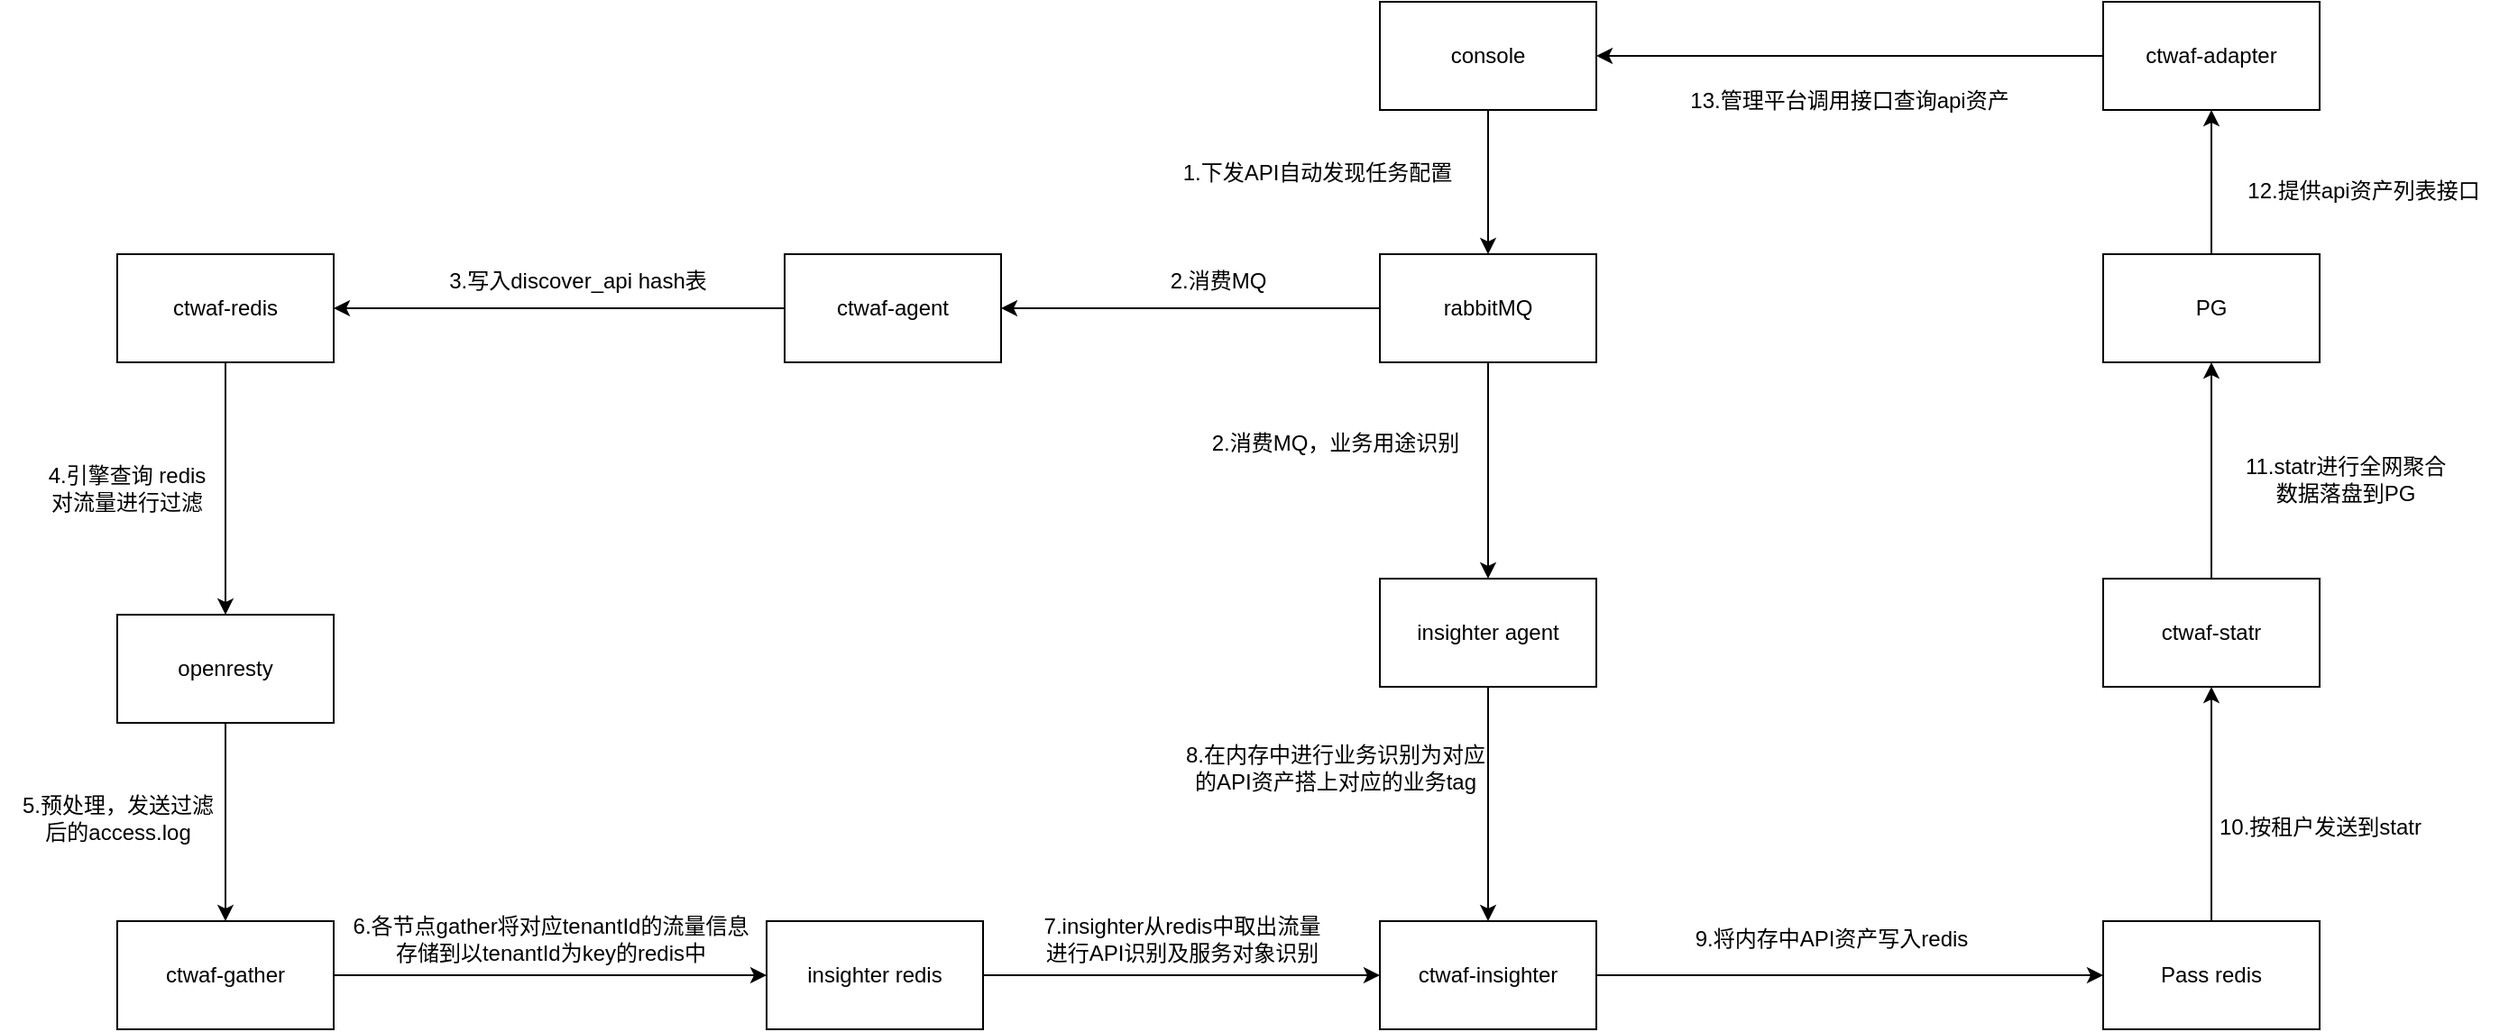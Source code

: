 <mxfile version="24.8.6">
  <diagram name="第 1 页" id="9oLcChZLBmCLIfF3ptJM">
    <mxGraphModel dx="1750" dy="928" grid="1" gridSize="10" guides="1" tooltips="1" connect="1" arrows="1" fold="1" page="1" pageScale="1" pageWidth="1920" pageHeight="1200" math="0" shadow="0">
      <root>
        <mxCell id="0" />
        <mxCell id="1" parent="0" />
        <mxCell id="ly4h5jfgBfxPe-2GgAdj-17" style="edgeStyle=orthogonalEdgeStyle;rounded=0;orthogonalLoop=1;jettySize=auto;html=1;exitX=0.5;exitY=1;exitDx=0;exitDy=0;entryX=0.5;entryY=0;entryDx=0;entryDy=0;" edge="1" parent="1" source="ly4h5jfgBfxPe-2GgAdj-1" target="ly4h5jfgBfxPe-2GgAdj-2">
          <mxGeometry relative="1" as="geometry" />
        </mxCell>
        <mxCell id="ly4h5jfgBfxPe-2GgAdj-1" value="ctwaf-redis" style="rounded=0;whiteSpace=wrap;html=1;" vertex="1" parent="1">
          <mxGeometry x="190" y="170" width="120" height="60" as="geometry" />
        </mxCell>
        <mxCell id="ly4h5jfgBfxPe-2GgAdj-24" style="edgeStyle=orthogonalEdgeStyle;rounded=0;orthogonalLoop=1;jettySize=auto;html=1;exitX=0.5;exitY=1;exitDx=0;exitDy=0;entryX=0.5;entryY=0;entryDx=0;entryDy=0;" edge="1" parent="1" source="ly4h5jfgBfxPe-2GgAdj-2" target="ly4h5jfgBfxPe-2GgAdj-23">
          <mxGeometry relative="1" as="geometry" />
        </mxCell>
        <mxCell id="ly4h5jfgBfxPe-2GgAdj-2" value="openresty" style="rounded=0;whiteSpace=wrap;html=1;" vertex="1" parent="1">
          <mxGeometry x="190" y="370" width="120" height="60" as="geometry" />
        </mxCell>
        <mxCell id="ly4h5jfgBfxPe-2GgAdj-8" style="edgeStyle=orthogonalEdgeStyle;rounded=0;orthogonalLoop=1;jettySize=auto;html=1;exitX=0.5;exitY=1;exitDx=0;exitDy=0;entryX=0.5;entryY=0;entryDx=0;entryDy=0;" edge="1" parent="1" source="ly4h5jfgBfxPe-2GgAdj-3" target="ly4h5jfgBfxPe-2GgAdj-5">
          <mxGeometry relative="1" as="geometry" />
        </mxCell>
        <mxCell id="ly4h5jfgBfxPe-2GgAdj-3" value="console" style="rounded=0;whiteSpace=wrap;html=1;" vertex="1" parent="1">
          <mxGeometry x="890" y="30" width="120" height="60" as="geometry" />
        </mxCell>
        <mxCell id="ly4h5jfgBfxPe-2GgAdj-9" style="edgeStyle=orthogonalEdgeStyle;rounded=0;orthogonalLoop=1;jettySize=auto;html=1;exitX=0;exitY=0.5;exitDx=0;exitDy=0;entryX=1;entryY=0.5;entryDx=0;entryDy=0;" edge="1" parent="1" source="ly4h5jfgBfxPe-2GgAdj-5" target="ly4h5jfgBfxPe-2GgAdj-6">
          <mxGeometry relative="1" as="geometry" />
        </mxCell>
        <mxCell id="ly4h5jfgBfxPe-2GgAdj-21" style="edgeStyle=orthogonalEdgeStyle;rounded=0;orthogonalLoop=1;jettySize=auto;html=1;exitX=0.5;exitY=1;exitDx=0;exitDy=0;entryX=0.5;entryY=0;entryDx=0;entryDy=0;" edge="1" parent="1" source="ly4h5jfgBfxPe-2GgAdj-5" target="ly4h5jfgBfxPe-2GgAdj-20">
          <mxGeometry relative="1" as="geometry" />
        </mxCell>
        <mxCell id="ly4h5jfgBfxPe-2GgAdj-5" value="rabbitMQ" style="rounded=0;whiteSpace=wrap;html=1;" vertex="1" parent="1">
          <mxGeometry x="890" y="170" width="120" height="60" as="geometry" />
        </mxCell>
        <mxCell id="ly4h5jfgBfxPe-2GgAdj-12" style="edgeStyle=orthogonalEdgeStyle;rounded=0;orthogonalLoop=1;jettySize=auto;html=1;exitX=0;exitY=0.5;exitDx=0;exitDy=0;entryX=1;entryY=0.5;entryDx=0;entryDy=0;" edge="1" parent="1" source="ly4h5jfgBfxPe-2GgAdj-6" target="ly4h5jfgBfxPe-2GgAdj-1">
          <mxGeometry relative="1" as="geometry" />
        </mxCell>
        <mxCell id="ly4h5jfgBfxPe-2GgAdj-6" value="ctwaf-agent" style="rounded=0;whiteSpace=wrap;html=1;" vertex="1" parent="1">
          <mxGeometry x="560" y="170" width="120" height="60" as="geometry" />
        </mxCell>
        <mxCell id="ly4h5jfgBfxPe-2GgAdj-10" value="1.下发API自动发现任务配置&lt;span style=&quot;color: rgba(0, 0, 0, 0); font-family: monospace; font-size: 0px; text-align: start;&quot;&gt;%3CmxGraphModel%3E%3Croot%3E%3CmxCell%20id%3D%220%22%2F%3E%3CmxCell%20id%3D%221%22%20parent%3D%220%22%2F%3E%3CmxCell%20id%3D%222%22%20value%3D%22ctwaf-redis%22%20style%3D%22rounded%3D0%3BwhiteSpace%3Dwrap%3Bhtml%3D1%3B%22%20vertex%3D%221%22%20parent%3D%221%22%3E%3CmxGeometry%20x%3D%22160%22%20y%3D%22160%22%20width%3D%22120%22%20height%3D%2260%22%20as%3D%22geometry%22%2F%3E%3C%2FmxCell%3E%3C%2Froot%3E%3C%2FmxGraphModel%3E&lt;/span&gt;&lt;span style=&quot;color: rgba(0, 0, 0, 0); font-family: monospace; font-size: 0px; text-align: start;&quot;&gt;%3CmxGraphModel%3E%3Croot%3E%3CmxCell%20id%3D%220%22%2F%3E%3CmxCell%20id%3D%221%22%20parent%3D%220%22%2F%3E%3CmxCell%20id%3D%222%22%20value%3D%22ctwaf-redis%22%20style%3D%22rounded%3D0%3BwhiteSpace%3Dwrap%3Bhtml%3D1%3B%22%20vertex%3D%221%22%20parent%3D%221%22%3E%3CmxGeometry%20x%3D%22160%22%20y%3D%22160%22%20width%3D%22120%22%20height%3D%2260%22%20as%3D%22geometry%22%2F%3E%3C%2FmxCell%3E%3C%2Froot%3E%3C%2FmxGraphModel%3E&lt;/span&gt;" style="text;html=1;align=center;verticalAlign=middle;resizable=0;points=[];autosize=1;strokeColor=none;fillColor=none;" vertex="1" parent="1">
          <mxGeometry x="770" y="110" width="170" height="30" as="geometry" />
        </mxCell>
        <mxCell id="ly4h5jfgBfxPe-2GgAdj-11" value="2.消费MQ" style="text;html=1;align=center;verticalAlign=middle;resizable=0;points=[];autosize=1;strokeColor=none;fillColor=none;" vertex="1" parent="1">
          <mxGeometry x="760" y="170" width="80" height="30" as="geometry" />
        </mxCell>
        <mxCell id="ly4h5jfgBfxPe-2GgAdj-13" value="3.写入discover_api&amp;nbsp;&lt;span style=&quot;background-color: initial;&quot;&gt;hash表&lt;/span&gt;" style="text;html=1;align=center;verticalAlign=middle;resizable=0;points=[];autosize=1;strokeColor=none;fillColor=none;" vertex="1" parent="1">
          <mxGeometry x="360" y="170" width="170" height="30" as="geometry" />
        </mxCell>
        <mxCell id="ly4h5jfgBfxPe-2GgAdj-16" value="4.引擎查询 redis&lt;div&gt;对流量进行过滤&lt;/div&gt;" style="text;html=1;align=center;verticalAlign=middle;resizable=0;points=[];autosize=1;strokeColor=none;fillColor=none;" vertex="1" parent="1">
          <mxGeometry x="140" y="280" width="110" height="40" as="geometry" />
        </mxCell>
        <mxCell id="ly4h5jfgBfxPe-2GgAdj-35" style="edgeStyle=orthogonalEdgeStyle;rounded=0;orthogonalLoop=1;jettySize=auto;html=1;exitX=1;exitY=0.5;exitDx=0;exitDy=0;entryX=0;entryY=0.5;entryDx=0;entryDy=0;" edge="1" parent="1" source="ly4h5jfgBfxPe-2GgAdj-18" target="ly4h5jfgBfxPe-2GgAdj-34">
          <mxGeometry relative="1" as="geometry" />
        </mxCell>
        <mxCell id="ly4h5jfgBfxPe-2GgAdj-18" value="ctwaf-insighter" style="rounded=0;whiteSpace=wrap;html=1;" vertex="1" parent="1">
          <mxGeometry x="890" y="540" width="120" height="60" as="geometry" />
        </mxCell>
        <mxCell id="ly4h5jfgBfxPe-2GgAdj-28" style="edgeStyle=orthogonalEdgeStyle;rounded=0;orthogonalLoop=1;jettySize=auto;html=1;exitX=1;exitY=0.5;exitDx=0;exitDy=0;entryX=0;entryY=0.5;entryDx=0;entryDy=0;" edge="1" parent="1" source="ly4h5jfgBfxPe-2GgAdj-19" target="ly4h5jfgBfxPe-2GgAdj-18">
          <mxGeometry relative="1" as="geometry" />
        </mxCell>
        <mxCell id="ly4h5jfgBfxPe-2GgAdj-19" value="insighter redis" style="rounded=0;whiteSpace=wrap;html=1;" vertex="1" parent="1">
          <mxGeometry x="550" y="540" width="120" height="60" as="geometry" />
        </mxCell>
        <mxCell id="ly4h5jfgBfxPe-2GgAdj-32" style="edgeStyle=orthogonalEdgeStyle;rounded=0;orthogonalLoop=1;jettySize=auto;html=1;exitX=0.5;exitY=1;exitDx=0;exitDy=0;" edge="1" parent="1" source="ly4h5jfgBfxPe-2GgAdj-20" target="ly4h5jfgBfxPe-2GgAdj-18">
          <mxGeometry relative="1" as="geometry" />
        </mxCell>
        <mxCell id="ly4h5jfgBfxPe-2GgAdj-20" value="insighter agent" style="rounded=0;whiteSpace=wrap;html=1;" vertex="1" parent="1">
          <mxGeometry x="890" y="350" width="120" height="60" as="geometry" />
        </mxCell>
        <mxCell id="ly4h5jfgBfxPe-2GgAdj-22" value="2.消费MQ，业务&lt;span style=&quot;color: rgba(0, 0, 0, 0); font-family: monospace; font-size: 0px; text-align: start;&quot;&gt;%3CmxGraphModel%3E%3Croot%3E%3CmxCell%20id%3D%220%22%2F%3E%3CmxCell%20id%3D%221%22%20parent%3D%220%22%2F%3E%3CmxCell%20id%3D%222%22%20value%3D%226.%E5%90%84%E8%8A%82%E7%82%B9gather%E5%B0%86%E5%AF%B9%E5%BA%94tenantId%E7%9A%84%E6%B5%81%E9%87%8F%E4%BF%A1%E6%81%AF%26lt%3Bdiv%26gt%3B%26lt%3Bspan%20style%3D%26quot%3Bbackground-color%3A%20initial%3B%26quot%3B%26gt%3B%E5%AD%98%E5%82%A8%E5%88%B0%E4%BB%A5tenantId%E4%B8%BAkey%E7%9A%84redis%E4%B8%AD%26lt%3B%2Fspan%26gt%3B%26lt%3B%2Fdiv%26gt%3B%22%20style%3D%22text%3Bhtml%3D1%3Balign%3Dcenter%3BverticalAlign%3Dmiddle%3Bresizable%3D0%3Bpoints%3D%5B%5D%3Bautosize%3D1%3BstrokeColor%3Dnone%3BfillColor%3Dnone%3B%22%20vertex%3D%221%22%20parent%3D%221%22%3E%3CmxGeometry%20x%3D%22310%22%20y%3D%22530%22%20width%3D%22240%22%20height%3D%2240%22%20as%3D%22geometry%22%2F%3E%3C%2FmxCell%3E%3C%2Froot%3E%3C%2FmxGraphModel%3E&lt;/span&gt;用途识别" style="text;html=1;align=center;verticalAlign=middle;resizable=0;points=[];autosize=1;strokeColor=none;fillColor=none;" vertex="1" parent="1">
          <mxGeometry x="785" y="260" width="160" height="30" as="geometry" />
        </mxCell>
        <mxCell id="ly4h5jfgBfxPe-2GgAdj-26" style="edgeStyle=orthogonalEdgeStyle;rounded=0;orthogonalLoop=1;jettySize=auto;html=1;exitX=1;exitY=0.5;exitDx=0;exitDy=0;entryX=0;entryY=0.5;entryDx=0;entryDy=0;" edge="1" parent="1" source="ly4h5jfgBfxPe-2GgAdj-23" target="ly4h5jfgBfxPe-2GgAdj-19">
          <mxGeometry relative="1" as="geometry" />
        </mxCell>
        <mxCell id="ly4h5jfgBfxPe-2GgAdj-23" value="ctwaf-gather" style="rounded=0;whiteSpace=wrap;html=1;" vertex="1" parent="1">
          <mxGeometry x="190" y="540" width="120" height="60" as="geometry" />
        </mxCell>
        <mxCell id="ly4h5jfgBfxPe-2GgAdj-25" value="5.预处理，发送过滤&lt;div&gt;后&lt;span style=&quot;background-color: initial;&quot;&gt;的&lt;/span&gt;&lt;span style=&quot;background-color: initial;&quot;&gt;access.log&lt;/span&gt;&lt;/div&gt;" style="text;html=1;align=center;verticalAlign=middle;resizable=0;points=[];autosize=1;strokeColor=none;fillColor=none;" vertex="1" parent="1">
          <mxGeometry x="125" y="463" width="130" height="40" as="geometry" />
        </mxCell>
        <mxCell id="ly4h5jfgBfxPe-2GgAdj-27" value="6.各节点gather将对应tenantId的流量信息&lt;div&gt;&lt;span style=&quot;background-color: initial;&quot;&gt;存储到以tenantId为key的redis中&lt;/span&gt;&lt;/div&gt;" style="text;html=1;align=center;verticalAlign=middle;resizable=0;points=[];autosize=1;strokeColor=none;fillColor=none;" vertex="1" parent="1">
          <mxGeometry x="310" y="530" width="240" height="40" as="geometry" />
        </mxCell>
        <mxCell id="ly4h5jfgBfxPe-2GgAdj-29" value="7.insighter从redis中取出&lt;span style=&quot;background-color: initial;&quot;&gt;流量&lt;/span&gt;&lt;div&gt;&lt;span style=&quot;background-color: initial;&quot;&gt;进行API识别及服务对象识别&lt;/span&gt;&lt;/div&gt;" style="text;html=1;align=center;verticalAlign=middle;resizable=0;points=[];autosize=1;strokeColor=none;fillColor=none;" vertex="1" parent="1">
          <mxGeometry x="690" y="530" width="180" height="40" as="geometry" />
        </mxCell>
        <mxCell id="ly4h5jfgBfxPe-2GgAdj-33" value="8.在内存中进行业务识别为对应&lt;div&gt;的API资产搭上对应的业务tag&lt;br&gt;&lt;/div&gt;" style="text;html=1;align=center;verticalAlign=middle;resizable=0;points=[];autosize=1;strokeColor=none;fillColor=none;" vertex="1" parent="1">
          <mxGeometry x="770" y="435" width="190" height="40" as="geometry" />
        </mxCell>
        <mxCell id="ly4h5jfgBfxPe-2GgAdj-38" style="edgeStyle=orthogonalEdgeStyle;rounded=0;orthogonalLoop=1;jettySize=auto;html=1;exitX=0.5;exitY=0;exitDx=0;exitDy=0;entryX=0.5;entryY=1;entryDx=0;entryDy=0;" edge="1" parent="1" source="ly4h5jfgBfxPe-2GgAdj-34" target="ly4h5jfgBfxPe-2GgAdj-37">
          <mxGeometry relative="1" as="geometry" />
        </mxCell>
        <mxCell id="ly4h5jfgBfxPe-2GgAdj-34" value="Pass redis" style="rounded=0;whiteSpace=wrap;html=1;" vertex="1" parent="1">
          <mxGeometry x="1291" y="540" width="120" height="60" as="geometry" />
        </mxCell>
        <mxCell id="ly4h5jfgBfxPe-2GgAdj-36" value="9.将内存中API资产写入redis" style="text;html=1;align=center;verticalAlign=middle;resizable=0;points=[];autosize=1;strokeColor=none;fillColor=none;" vertex="1" parent="1">
          <mxGeometry x="1055" y="535" width="170" height="30" as="geometry" />
        </mxCell>
        <mxCell id="ly4h5jfgBfxPe-2GgAdj-41" style="edgeStyle=orthogonalEdgeStyle;rounded=0;orthogonalLoop=1;jettySize=auto;html=1;exitX=0.5;exitY=0;exitDx=0;exitDy=0;" edge="1" parent="1" source="ly4h5jfgBfxPe-2GgAdj-37" target="ly4h5jfgBfxPe-2GgAdj-40">
          <mxGeometry relative="1" as="geometry" />
        </mxCell>
        <mxCell id="ly4h5jfgBfxPe-2GgAdj-37" value="ctwaf-statr" style="rounded=0;whiteSpace=wrap;html=1;" vertex="1" parent="1">
          <mxGeometry x="1291" y="350" width="120" height="60" as="geometry" />
        </mxCell>
        <mxCell id="ly4h5jfgBfxPe-2GgAdj-39" value="10.按租户发送到statr" style="text;html=1;align=center;verticalAlign=middle;resizable=0;points=[];autosize=1;strokeColor=none;fillColor=none;" vertex="1" parent="1">
          <mxGeometry x="1341" y="473" width="140" height="30" as="geometry" />
        </mxCell>
        <mxCell id="ly4h5jfgBfxPe-2GgAdj-44" style="edgeStyle=orthogonalEdgeStyle;rounded=0;orthogonalLoop=1;jettySize=auto;html=1;exitX=0.5;exitY=0;exitDx=0;exitDy=0;entryX=0.5;entryY=1;entryDx=0;entryDy=0;" edge="1" parent="1" source="ly4h5jfgBfxPe-2GgAdj-40" target="ly4h5jfgBfxPe-2GgAdj-43">
          <mxGeometry relative="1" as="geometry" />
        </mxCell>
        <mxCell id="ly4h5jfgBfxPe-2GgAdj-40" value="PG" style="rounded=0;whiteSpace=wrap;html=1;" vertex="1" parent="1">
          <mxGeometry x="1291" y="170" width="120" height="60" as="geometry" />
        </mxCell>
        <mxCell id="ly4h5jfgBfxPe-2GgAdj-42" value="11.statr进行全网聚合&lt;div&gt;数据落盘到PG&lt;/div&gt;" style="text;html=1;align=center;verticalAlign=middle;resizable=0;points=[];autosize=1;strokeColor=none;fillColor=none;" vertex="1" parent="1">
          <mxGeometry x="1360" y="275" width="130" height="40" as="geometry" />
        </mxCell>
        <mxCell id="ly4h5jfgBfxPe-2GgAdj-46" style="edgeStyle=orthogonalEdgeStyle;rounded=0;orthogonalLoop=1;jettySize=auto;html=1;exitX=0;exitY=0.5;exitDx=0;exitDy=0;entryX=1;entryY=0.5;entryDx=0;entryDy=0;" edge="1" parent="1" source="ly4h5jfgBfxPe-2GgAdj-43" target="ly4h5jfgBfxPe-2GgAdj-3">
          <mxGeometry relative="1" as="geometry" />
        </mxCell>
        <mxCell id="ly4h5jfgBfxPe-2GgAdj-43" value="ctwaf-adapter" style="rounded=0;whiteSpace=wrap;html=1;" vertex="1" parent="1">
          <mxGeometry x="1291" y="30" width="120" height="60" as="geometry" />
        </mxCell>
        <mxCell id="ly4h5jfgBfxPe-2GgAdj-45" value="12.提供api资产列表接口" style="text;html=1;align=center;verticalAlign=middle;resizable=0;points=[];autosize=1;strokeColor=none;fillColor=none;" vertex="1" parent="1">
          <mxGeometry x="1360" y="120" width="150" height="30" as="geometry" />
        </mxCell>
        <mxCell id="ly4h5jfgBfxPe-2GgAdj-47" value="13.管理平台调用接口查询api资产" style="text;html=1;align=center;verticalAlign=middle;resizable=0;points=[];autosize=1;strokeColor=none;fillColor=none;" vertex="1" parent="1">
          <mxGeometry x="1050" y="70" width="200" height="30" as="geometry" />
        </mxCell>
      </root>
    </mxGraphModel>
  </diagram>
</mxfile>
